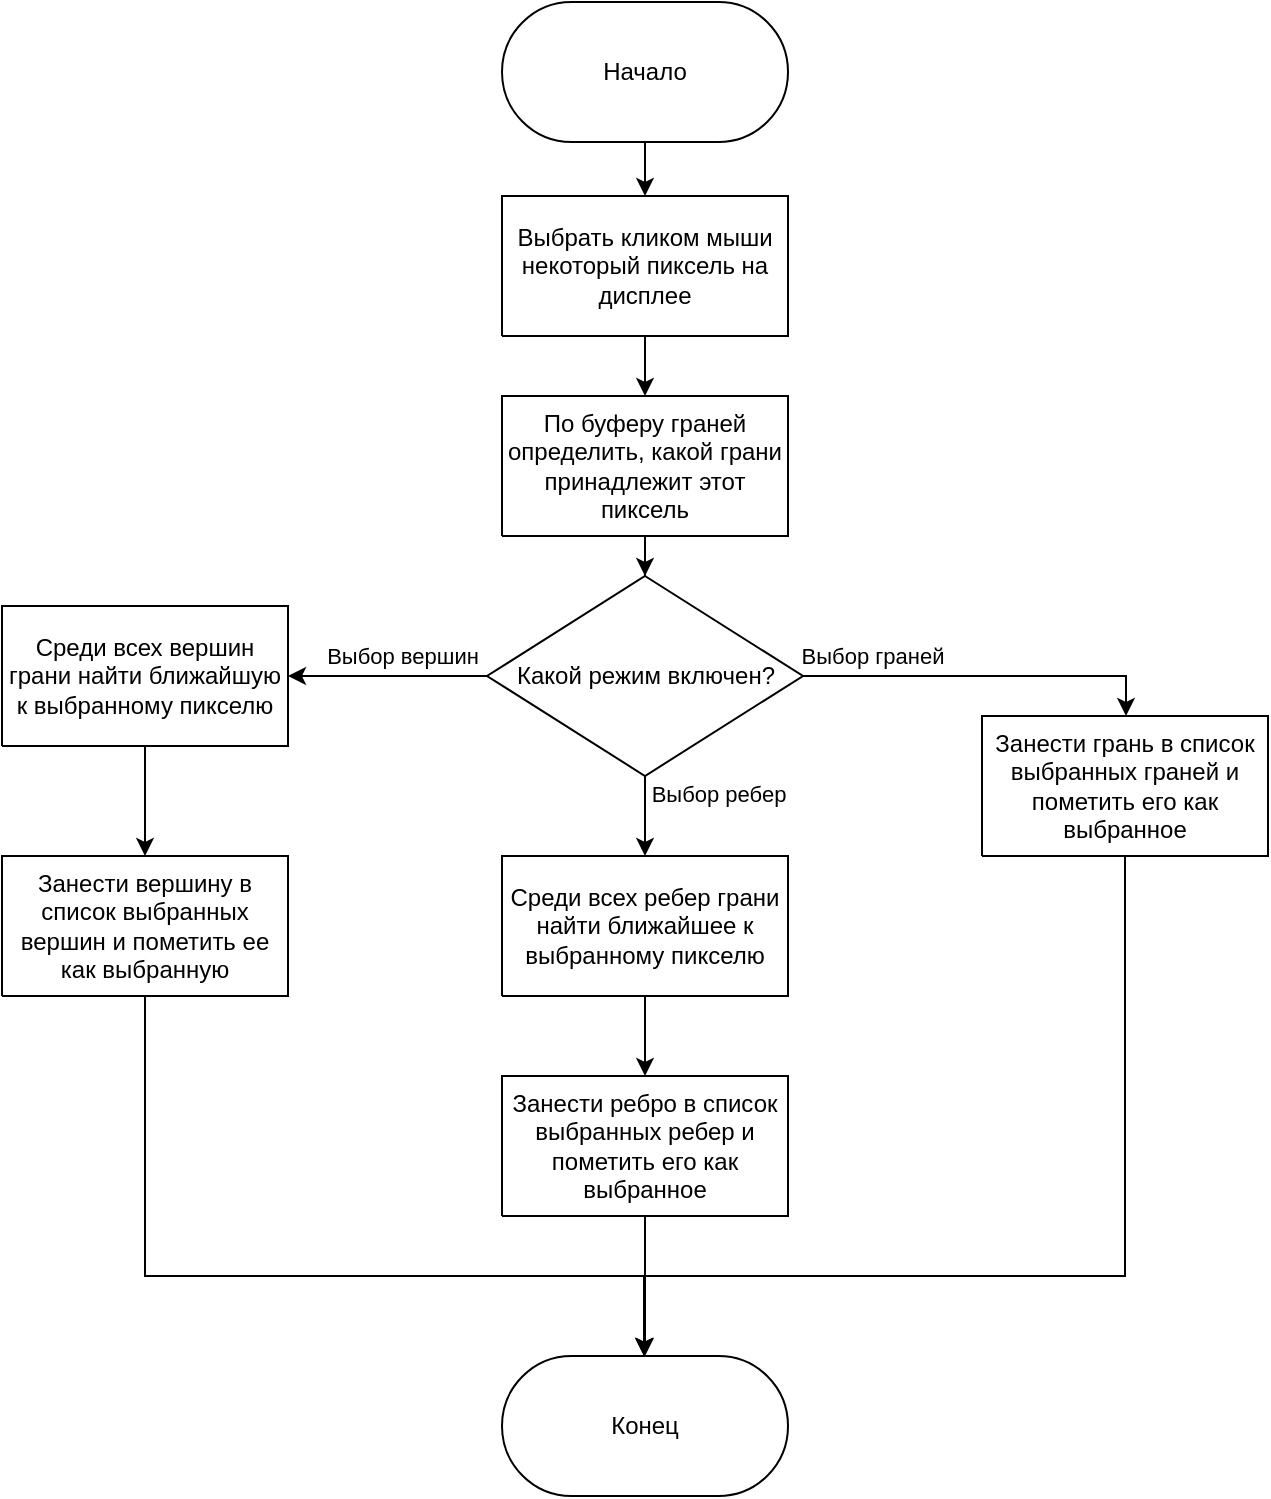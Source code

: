 <mxfile version="18.0.6" type="device"><diagram name="Страница-1" id="Page-1"><mxGraphModel dx="1650" dy="615" grid="1" gridSize="10" guides="1" tooltips="1" connect="1" arrows="1" fold="1" page="1" pageScale="1" pageWidth="827" pageHeight="1169" math="0" shadow="0"><root><mxCell id="0"/><mxCell id="1" value="Блок-схема" parent="0"/><mxCell id="3SdDHVdESP4NZOsQ2yN3-28" value="" style="edgeStyle=orthogonalEdgeStyle;rounded=0;orthogonalLoop=1;jettySize=auto;html=1;" parent="1" source="3" target="4" edge="1"><mxGeometry relative="1" as="geometry"/></mxCell><mxCell id="3" value="&lt;div style=&quot;font-size: 12px;&quot;&gt;&lt;font style=&quot;font-size: 12px; color: rgb(0, 0, 0); direction: ltr; letter-spacing: 0px; line-height: 120%; opacity: 1;&quot;&gt;Начало&lt;br style=&quot;font-size: 12px;&quot;&gt;&lt;/font&gt;&lt;/div&gt;" style="verticalAlign=middle;align=center;vsdxID=2;fillColor=#FFFFFF;gradientColor=none;shape=stencil(tVLREoIgEPwaHmkIMj/A7D+YRGUicA5K+/ugs8ly9KXp7W5372BhiSh8KztFOPMB3Fn1ugotEQfCubatAh1iRURJRFE7UA24q62w72RSpuribmnDgHN8txEiTXF2R2TL2LM/otxoO5Hn2Wafr8klnCIH8+0w6jOULy988VQO2lNwQQbt7AdnJDSKxqNobWQz3gMp3yvVTeAVL3PrPzlZfsm/eInF+09rbQxGYsp/ZyBCmB9RPgA=);strokeColor=#000000;spacingTop=-1;spacingBottom=-1;spacingLeft=-1;spacingRight=-1;points=[[0.5,0,0],[0.5,0.5,0],[1,0.5,0]];labelBackgroundColor=none;rounded=0;html=1;whiteSpace=wrap;fontSize=12;" parent="1" vertex="1"><mxGeometry x="200" y="163" width="143" height="70" as="geometry"/></mxCell><mxCell id="3SdDHVdESP4NZOsQ2yN3-32" value="" style="edgeStyle=orthogonalEdgeStyle;rounded=0;orthogonalLoop=1;jettySize=auto;html=1;" parent="1" source="4" target="3SdDHVdESP4NZOsQ2yN3-31" edge="1"><mxGeometry relative="1" as="geometry"/></mxCell><mxCell id="4" value="&lt;div style=&quot;font-size: 12px;&quot;&gt;&lt;font style=&quot;font-size: 12px; color: rgb(0, 0, 0); direction: ltr; letter-spacing: 0px; line-height: 120%; opacity: 1;&quot;&gt;Выбрать кликом мыши некоторый пиксель на дисплее&lt;br style=&quot;font-size: 12px;&quot;&gt;&lt;/font&gt;&lt;/div&gt;" style="verticalAlign=middle;align=center;vsdxID=3;fillColor=#FFFFFF;gradientColor=none;shape=stencil(nZBLDoAgDERP0z3SIyjew0SURgSD+Lu9kMZoXLhwN9O+tukAlrNpJg1SzDH4QW/URgNYgZTkjA4UkwJUgGXng+6DX1zLfmoymdXo17xh5zmRJ6Q42BWCfc2oJfdAr+Yv+AP9Cb7OJ3H/2JG1HNGz/84klThPVCc=);strokeColor=#000000;spacingTop=-1;spacingBottom=-1;spacingLeft=-1;spacingRight=-1;points=[[1,0.5,0],[0.5,0.5,0],[0.5,0,0]];labelBackgroundColor=none;rounded=0;html=1;whiteSpace=wrap;fontSize=12;" parent="1" vertex="1"><mxGeometry x="200" y="260" width="143" height="70" as="geometry"/></mxCell><mxCell id="3SdDHVdESP4NZOsQ2yN3-35" value="" style="edgeStyle=orthogonalEdgeStyle;rounded=0;orthogonalLoop=1;jettySize=auto;html=1;" parent="1" source="3SdDHVdESP4NZOsQ2yN3-31" target="3SdDHVdESP4NZOsQ2yN3-34" edge="1"><mxGeometry relative="1" as="geometry"/></mxCell><mxCell id="3SdDHVdESP4NZOsQ2yN3-31" value="&lt;div style=&quot;font-size: 12px;&quot;&gt;&lt;font style=&quot;font-size: 12px; color: rgb(0, 0, 0); direction: ltr; letter-spacing: 0px; line-height: 120%; opacity: 1;&quot;&gt;По буферу граней определить, какой грани принадлежит этот пиксель&lt;br style=&quot;font-size: 12px;&quot;&gt;&lt;/font&gt;&lt;/div&gt;" style="verticalAlign=middle;align=center;vsdxID=3;fillColor=#FFFFFF;gradientColor=none;shape=stencil(nZBLDoAgDERP0z3SIyjew0SURgSD+Lu9kMZoXLhwN9O+tukAlrNpJg1SzDH4QW/URgNYgZTkjA4UkwJUgGXng+6DX1zLfmoymdXo17xh5zmRJ6Q42BWCfc2oJfdAr+Yv+AP9Cb7OJ3H/2JG1HNGz/84klThPVCc=);strokeColor=#000000;spacingTop=-1;spacingBottom=-1;spacingLeft=-1;spacingRight=-1;points=[[1,0.5,0],[0.5,0.5,0],[0.5,0,0]];labelBackgroundColor=none;rounded=0;html=1;whiteSpace=wrap;fontSize=12;" parent="1" vertex="1"><mxGeometry x="200" y="360" width="143" height="70" as="geometry"/></mxCell><mxCell id="3SdDHVdESP4NZOsQ2yN3-42" value="" style="edgeStyle=orthogonalEdgeStyle;rounded=0;orthogonalLoop=1;jettySize=auto;html=1;" parent="1" source="3SdDHVdESP4NZOsQ2yN3-34" target="3SdDHVdESP4NZOsQ2yN3-41" edge="1"><mxGeometry relative="1" as="geometry"/></mxCell><mxCell id="3SdDHVdESP4NZOsQ2yN3-44" value="" style="edgeStyle=orthogonalEdgeStyle;rounded=0;orthogonalLoop=1;jettySize=auto;html=1;" parent="1" source="3SdDHVdESP4NZOsQ2yN3-34" target="3SdDHVdESP4NZOsQ2yN3-43" edge="1"><mxGeometry relative="1" as="geometry"/></mxCell><mxCell id="3SdDHVdESP4NZOsQ2yN3-48" value="Выбор вершин" style="edgeLabel;html=1;align=center;verticalAlign=middle;resizable=0;points=[];" parent="3SdDHVdESP4NZOsQ2yN3-44" vertex="1" connectable="0"><mxGeometry x="-0.264" relative="1" as="geometry"><mxPoint x="-6" y="-10" as="offset"/></mxGeometry></mxCell><mxCell id="3SdDHVdESP4NZOsQ2yN3-45" style="edgeStyle=orthogonalEdgeStyle;rounded=0;orthogonalLoop=1;jettySize=auto;html=1;" parent="1" source="3SdDHVdESP4NZOsQ2yN3-34" target="3SdDHVdESP4NZOsQ2yN3-49" edge="1"><mxGeometry relative="1" as="geometry"><Array as="points"><mxPoint x="512" y="500"/></Array></mxGeometry></mxCell><mxCell id="3SdDHVdESP4NZOsQ2yN3-46" value="Выбор граней" style="edgeLabel;html=1;align=center;verticalAlign=middle;resizable=0;points=[];" parent="3SdDHVdESP4NZOsQ2yN3-45" vertex="1" connectable="0"><mxGeometry x="-0.9" y="1" relative="1" as="geometry"><mxPoint x="25" y="-9" as="offset"/></mxGeometry></mxCell><mxCell id="3SdDHVdESP4NZOsQ2yN3-34" value="Какой режим включен?" style="strokeWidth=1;html=1;shape=mxgraph.flowchart.decision;whiteSpace=wrap;" parent="1" vertex="1"><mxGeometry x="192.5" y="450" width="158" height="100" as="geometry"/></mxCell><mxCell id="3SdDHVdESP4NZOsQ2yN3-36" value="&lt;div style=&quot;&quot;&gt;&lt;font style=&quot;color: rgb(0, 0, 0); direction: ltr; letter-spacing: 0px; line-height: 120%; opacity: 1;&quot;&gt;&lt;font style=&quot;font-size: 12px;&quot;&gt;Конец&lt;/font&gt;&lt;br&gt;&lt;/font&gt;&lt;/div&gt;" style="verticalAlign=middle;align=center;vsdxID=2;fillColor=#FFFFFF;gradientColor=none;shape=stencil(tVLREoIgEPwaHmkIMj/A7D+YRGUicA5K+/ugs8ly9KXp7W5372BhiSh8KztFOPMB3Fn1ugotEQfCubatAh1iRURJRFE7UA24q62w72RSpuribmnDgHN8txEiTXF2R2TL2LM/otxoO5Hn2Wafr8klnCIH8+0w6jOULy988VQO2lNwQQbt7AdnJDSKxqNobWQz3gMp3yvVTeAVL3PrPzlZfsm/eInF+09rbQxGYsp/ZyBCmB9RPgA=);strokeColor=#000000;spacingTop=-1;spacingBottom=-1;spacingLeft=-1;spacingRight=-1;points=[[0.5,0,0],[0.5,0.5,0],[1,0.5,0]];labelBackgroundColor=none;rounded=0;html=1;whiteSpace=wrap;" parent="1" vertex="1"><mxGeometry x="200" y="840" width="143" height="70" as="geometry"/></mxCell><mxCell id="3SdDHVdESP4NZOsQ2yN3-54" value="" style="edgeStyle=orthogonalEdgeStyle;rounded=0;orthogonalLoop=1;jettySize=auto;html=1;" parent="1" source="3SdDHVdESP4NZOsQ2yN3-41" target="3SdDHVdESP4NZOsQ2yN3-51" edge="1"><mxGeometry relative="1" as="geometry"/></mxCell><mxCell id="3SdDHVdESP4NZOsQ2yN3-41" value="Среди всех ребер грани найти ближайшее к выбранному пикселю" style="verticalAlign=middle;align=center;vsdxID=3;fillColor=#FFFFFF;gradientColor=none;shape=stencil(nZBLDoAgDERP0z3SIyjew0SURgSD+Lu9kMZoXLhwN9O+tukAlrNpJg1SzDH4QW/URgNYgZTkjA4UkwJUgGXng+6DX1zLfmoymdXo17xh5zmRJ6Q42BWCfc2oJfdAr+Yv+AP9Cb7OJ3H/2JG1HNGz/84klThPVCc=);strokeColor=#000000;spacingTop=-1;spacingBottom=-1;spacingLeft=-1;spacingRight=-1;points=[[1,0.5,0],[0.5,0.5,0],[0.5,0,0]];labelBackgroundColor=none;rounded=0;html=1;whiteSpace=wrap;fontSize=12;" parent="1" vertex="1"><mxGeometry x="200" y="590" width="143" height="70" as="geometry"/></mxCell><mxCell id="3SdDHVdESP4NZOsQ2yN3-53" value="" style="edgeStyle=orthogonalEdgeStyle;rounded=0;orthogonalLoop=1;jettySize=auto;html=1;" parent="1" source="3SdDHVdESP4NZOsQ2yN3-43" target="3SdDHVdESP4NZOsQ2yN3-52" edge="1"><mxGeometry relative="1" as="geometry"/></mxCell><mxCell id="3SdDHVdESP4NZOsQ2yN3-43" value="&lt;span style=&quot;font-size: 12px;&quot;&gt;&lt;font style=&quot;font-size: 12px;&quot;&gt;Среди всех вершин грани найти ближайшую к выбранному пикселю&lt;/font&gt;&lt;/span&gt;" style="verticalAlign=middle;align=center;vsdxID=3;fillColor=#FFFFFF;gradientColor=none;shape=stencil(nZBLDoAgDERP0z3SIyjew0SURgSD+Lu9kMZoXLhwN9O+tukAlrNpJg1SzDH4QW/URgNYgZTkjA4UkwJUgGXng+6DX1zLfmoymdXo17xh5zmRJ6Q42BWCfc2oJfdAr+Yv+AP9Cb7OJ3H/2JG1HNGz/84klThPVCc=);strokeColor=#000000;spacingTop=-1;spacingBottom=-1;spacingLeft=-1;spacingRight=-1;points=[[1,0.5,0],[0.5,0.5,0],[0.5,0,0]];labelBackgroundColor=none;rounded=0;html=1;whiteSpace=wrap;fontSize=12;" parent="1" vertex="1"><mxGeometry x="-50" y="465" width="143" height="70" as="geometry"/></mxCell><mxCell id="3SdDHVdESP4NZOsQ2yN3-47" value="Выбор ребер" style="edgeLabel;html=1;align=center;verticalAlign=middle;resizable=0;points=[];" parent="1" vertex="1" connectable="0"><mxGeometry x="429.997" y="500" as="geometry"><mxPoint x="-122" y="59" as="offset"/></mxGeometry></mxCell><mxCell id="3SdDHVdESP4NZOsQ2yN3-50" value="" style="edgeStyle=orthogonalEdgeStyle;rounded=0;orthogonalLoop=1;jettySize=auto;html=1;" parent="1" source="3SdDHVdESP4NZOsQ2yN3-49" target="3SdDHVdESP4NZOsQ2yN3-36" edge="1"><mxGeometry relative="1" as="geometry"><Array as="points"><mxPoint x="511" y="800"/><mxPoint x="271" y="800"/></Array></mxGeometry></mxCell><mxCell id="3SdDHVdESP4NZOsQ2yN3-49" value="&lt;div style=&quot;font-size: 12px;&quot;&gt;&lt;font style=&quot;font-size: 12px; color: rgb(0, 0, 0); direction: ltr; letter-spacing: 0px; line-height: 120%; opacity: 1;&quot;&gt;Занести грань в список выбранных граней и пометить его как выбранное&lt;br style=&quot;font-size: 12px;&quot;&gt;&lt;/font&gt;&lt;/div&gt;" style="verticalAlign=middle;align=center;vsdxID=3;fillColor=#FFFFFF;gradientColor=none;shape=stencil(nZBLDoAgDERP0z3SIyjew0SURgSD+Lu9kMZoXLhwN9O+tukAlrNpJg1SzDH4QW/URgNYgZTkjA4UkwJUgGXng+6DX1zLfmoymdXo17xh5zmRJ6Q42BWCfc2oJfdAr+Yv+AP9Cb7OJ3H/2JG1HNGz/84klThPVCc=);strokeColor=#000000;spacingTop=-1;spacingBottom=-1;spacingLeft=-1;spacingRight=-1;points=[[1,0.5,0],[0.5,0.5,0],[0.5,0,0]];labelBackgroundColor=none;rounded=0;html=1;whiteSpace=wrap;fontSize=12;" parent="1" vertex="1"><mxGeometry x="440" y="520" width="143" height="70" as="geometry"/></mxCell><mxCell id="3SdDHVdESP4NZOsQ2yN3-55" value="" style="edgeStyle=orthogonalEdgeStyle;rounded=0;orthogonalLoop=1;jettySize=auto;html=1;" parent="1" source="3SdDHVdESP4NZOsQ2yN3-51" target="3SdDHVdESP4NZOsQ2yN3-36" edge="1"><mxGeometry relative="1" as="geometry"/></mxCell><mxCell id="3SdDHVdESP4NZOsQ2yN3-51" value="&lt;div style=&quot;font-size: 12px;&quot;&gt;&lt;font style=&quot;font-size: 12px; color: rgb(0, 0, 0); direction: ltr; letter-spacing: 0px; line-height: 120%; opacity: 1;&quot;&gt;Занести ребро в список выбранных ребер и пометить его как выбранное&lt;br style=&quot;font-size: 12px;&quot;&gt;&lt;/font&gt;&lt;/div&gt;" style="verticalAlign=middle;align=center;vsdxID=3;fillColor=#FFFFFF;gradientColor=none;shape=stencil(nZBLDoAgDERP0z3SIyjew0SURgSD+Lu9kMZoXLhwN9O+tukAlrNpJg1SzDH4QW/URgNYgZTkjA4UkwJUgGXng+6DX1zLfmoymdXo17xh5zmRJ6Q42BWCfc2oJfdAr+Yv+AP9Cb7OJ3H/2JG1HNGz/84klThPVCc=);strokeColor=#000000;spacingTop=-1;spacingBottom=-1;spacingLeft=-1;spacingRight=-1;points=[[1,0.5,0],[0.5,0.5,0],[0.5,0,0]];labelBackgroundColor=none;rounded=0;html=1;whiteSpace=wrap;fontSize=12;" parent="1" vertex="1"><mxGeometry x="200" y="700" width="143" height="70" as="geometry"/></mxCell><mxCell id="3SdDHVdESP4NZOsQ2yN3-56" style="edgeStyle=orthogonalEdgeStyle;rounded=0;orthogonalLoop=1;jettySize=auto;html=1;" parent="1" source="3SdDHVdESP4NZOsQ2yN3-52" target="3SdDHVdESP4NZOsQ2yN3-36" edge="1"><mxGeometry relative="1" as="geometry"><Array as="points"><mxPoint x="21" y="800"/><mxPoint x="271" y="800"/></Array></mxGeometry></mxCell><mxCell id="3SdDHVdESP4NZOsQ2yN3-52" value="&lt;div style=&quot;font-size: 12px;&quot;&gt;&lt;font style=&quot;font-size: 12px; color: rgb(0, 0, 0); direction: ltr; letter-spacing: 0px; line-height: 120%; opacity: 1;&quot;&gt;Занести вершину в список выбранных вершин и пометить ее как выбранную&lt;br style=&quot;font-size: 12px;&quot;&gt;&lt;/font&gt;&lt;/div&gt;" style="verticalAlign=middle;align=center;vsdxID=3;fillColor=#FFFFFF;gradientColor=none;shape=stencil(nZBLDoAgDERP0z3SIyjew0SURgSD+Lu9kMZoXLhwN9O+tukAlrNpJg1SzDH4QW/URgNYgZTkjA4UkwJUgGXng+6DX1zLfmoymdXo17xh5zmRJ6Q42BWCfc2oJfdAr+Yv+AP9Cb7OJ3H/2JG1HNGz/84klThPVCc=);strokeColor=#000000;spacingTop=-1;spacingBottom=-1;spacingLeft=-1;spacingRight=-1;points=[[1,0.5,0],[0.5,0.5,0],[0.5,0,0]];labelBackgroundColor=none;rounded=0;html=1;whiteSpace=wrap;fontSize=12;" parent="1" vertex="1"><mxGeometry x="-50" y="590" width="143" height="70" as="geometry"/></mxCell><mxCell id="2" value="Соединительная линия" parent="0"/></root></mxGraphModel></diagram></mxfile>